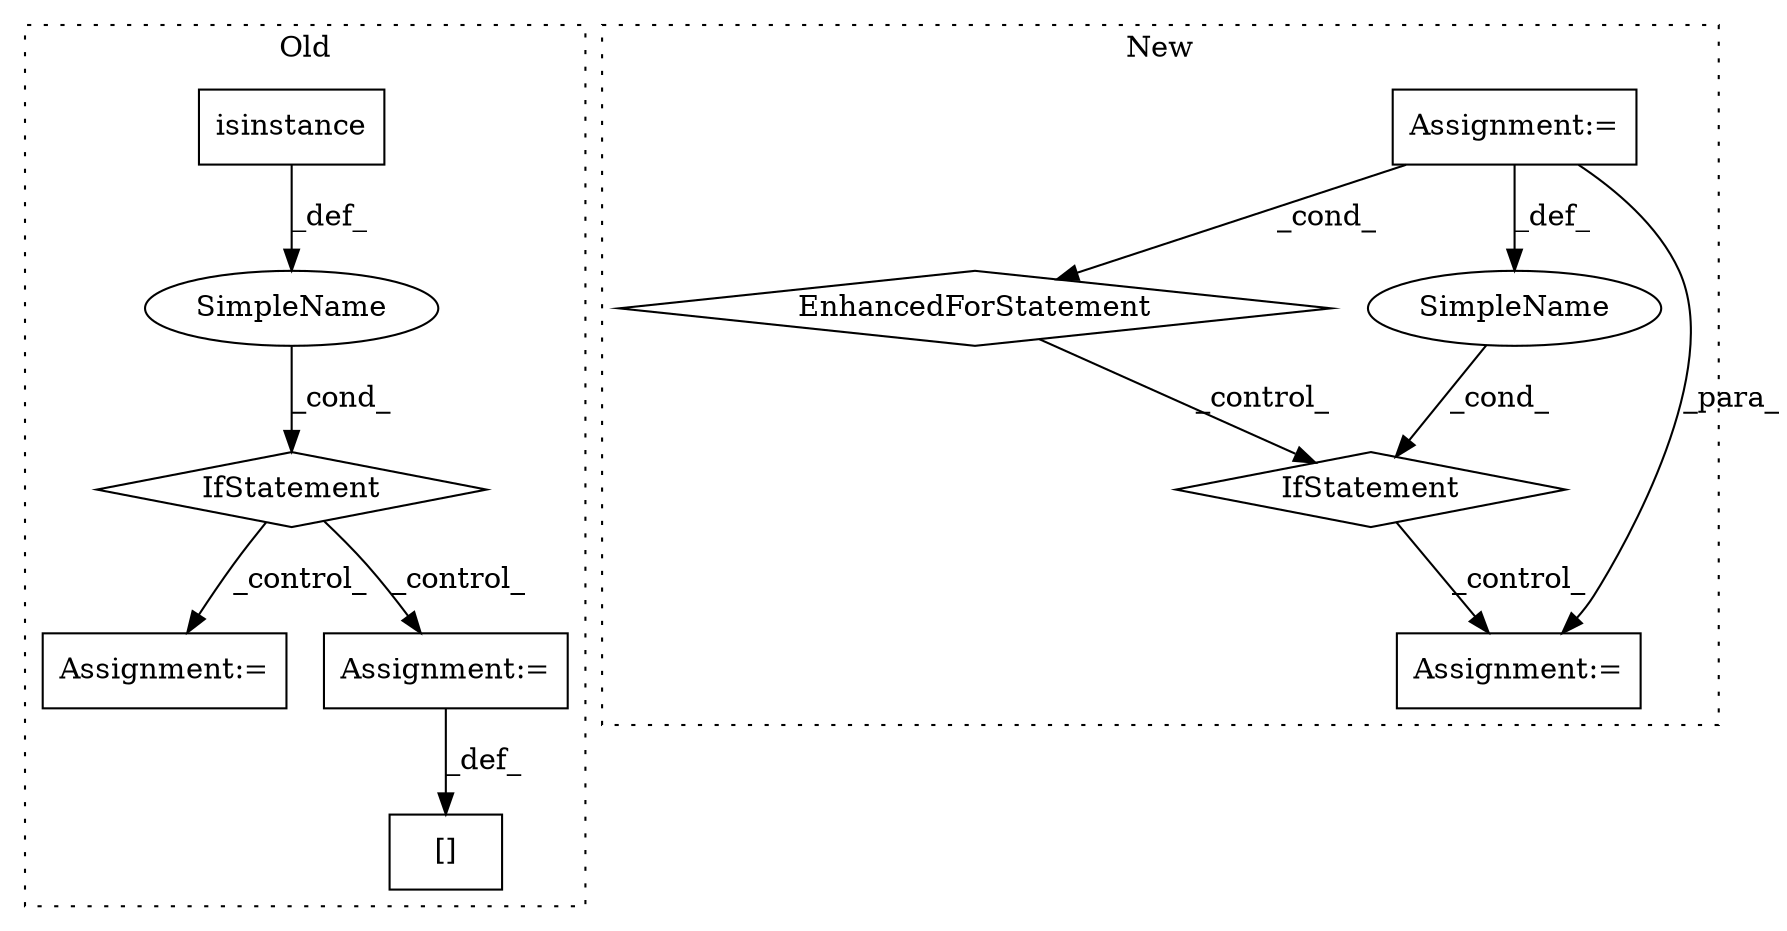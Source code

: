 digraph G {
subgraph cluster0 {
1 [label="isinstance" a="32" s="7034,7055" l="11,1" shape="box"];
3 [label="IfStatement" a="25" s="7030,7056" l="4,2" shape="diamond"];
5 [label="Assignment:=" a="7" s="7149" l="2" shape="box"];
6 [label="SimpleName" a="42" s="" l="" shape="ellipse"];
8 [label="Assignment:=" a="7" s="7188" l="1" shape="box"];
10 [label="[]" a="2" s="7164,7187" l="18,1" shape="box"];
label = "Old";
style="dotted";
}
subgraph cluster1 {
2 [label="EnhancedForStatement" a="70" s="2763,2865" l="75,2" shape="diamond"];
4 [label="Assignment:=" a="7" s="2763,2865" l="75,2" shape="box"];
7 [label="Assignment:=" a="7" s="2953" l="1" shape="box"];
9 [label="IfStatement" a="25" s="2879,2929" l="4,2" shape="diamond"];
11 [label="SimpleName" a="42" s="" l="" shape="ellipse"];
label = "New";
style="dotted";
}
1 -> 6 [label="_def_"];
2 -> 9 [label="_control_"];
3 -> 5 [label="_control_"];
3 -> 8 [label="_control_"];
4 -> 11 [label="_def_"];
4 -> 7 [label="_para_"];
4 -> 2 [label="_cond_"];
6 -> 3 [label="_cond_"];
8 -> 10 [label="_def_"];
9 -> 7 [label="_control_"];
11 -> 9 [label="_cond_"];
}